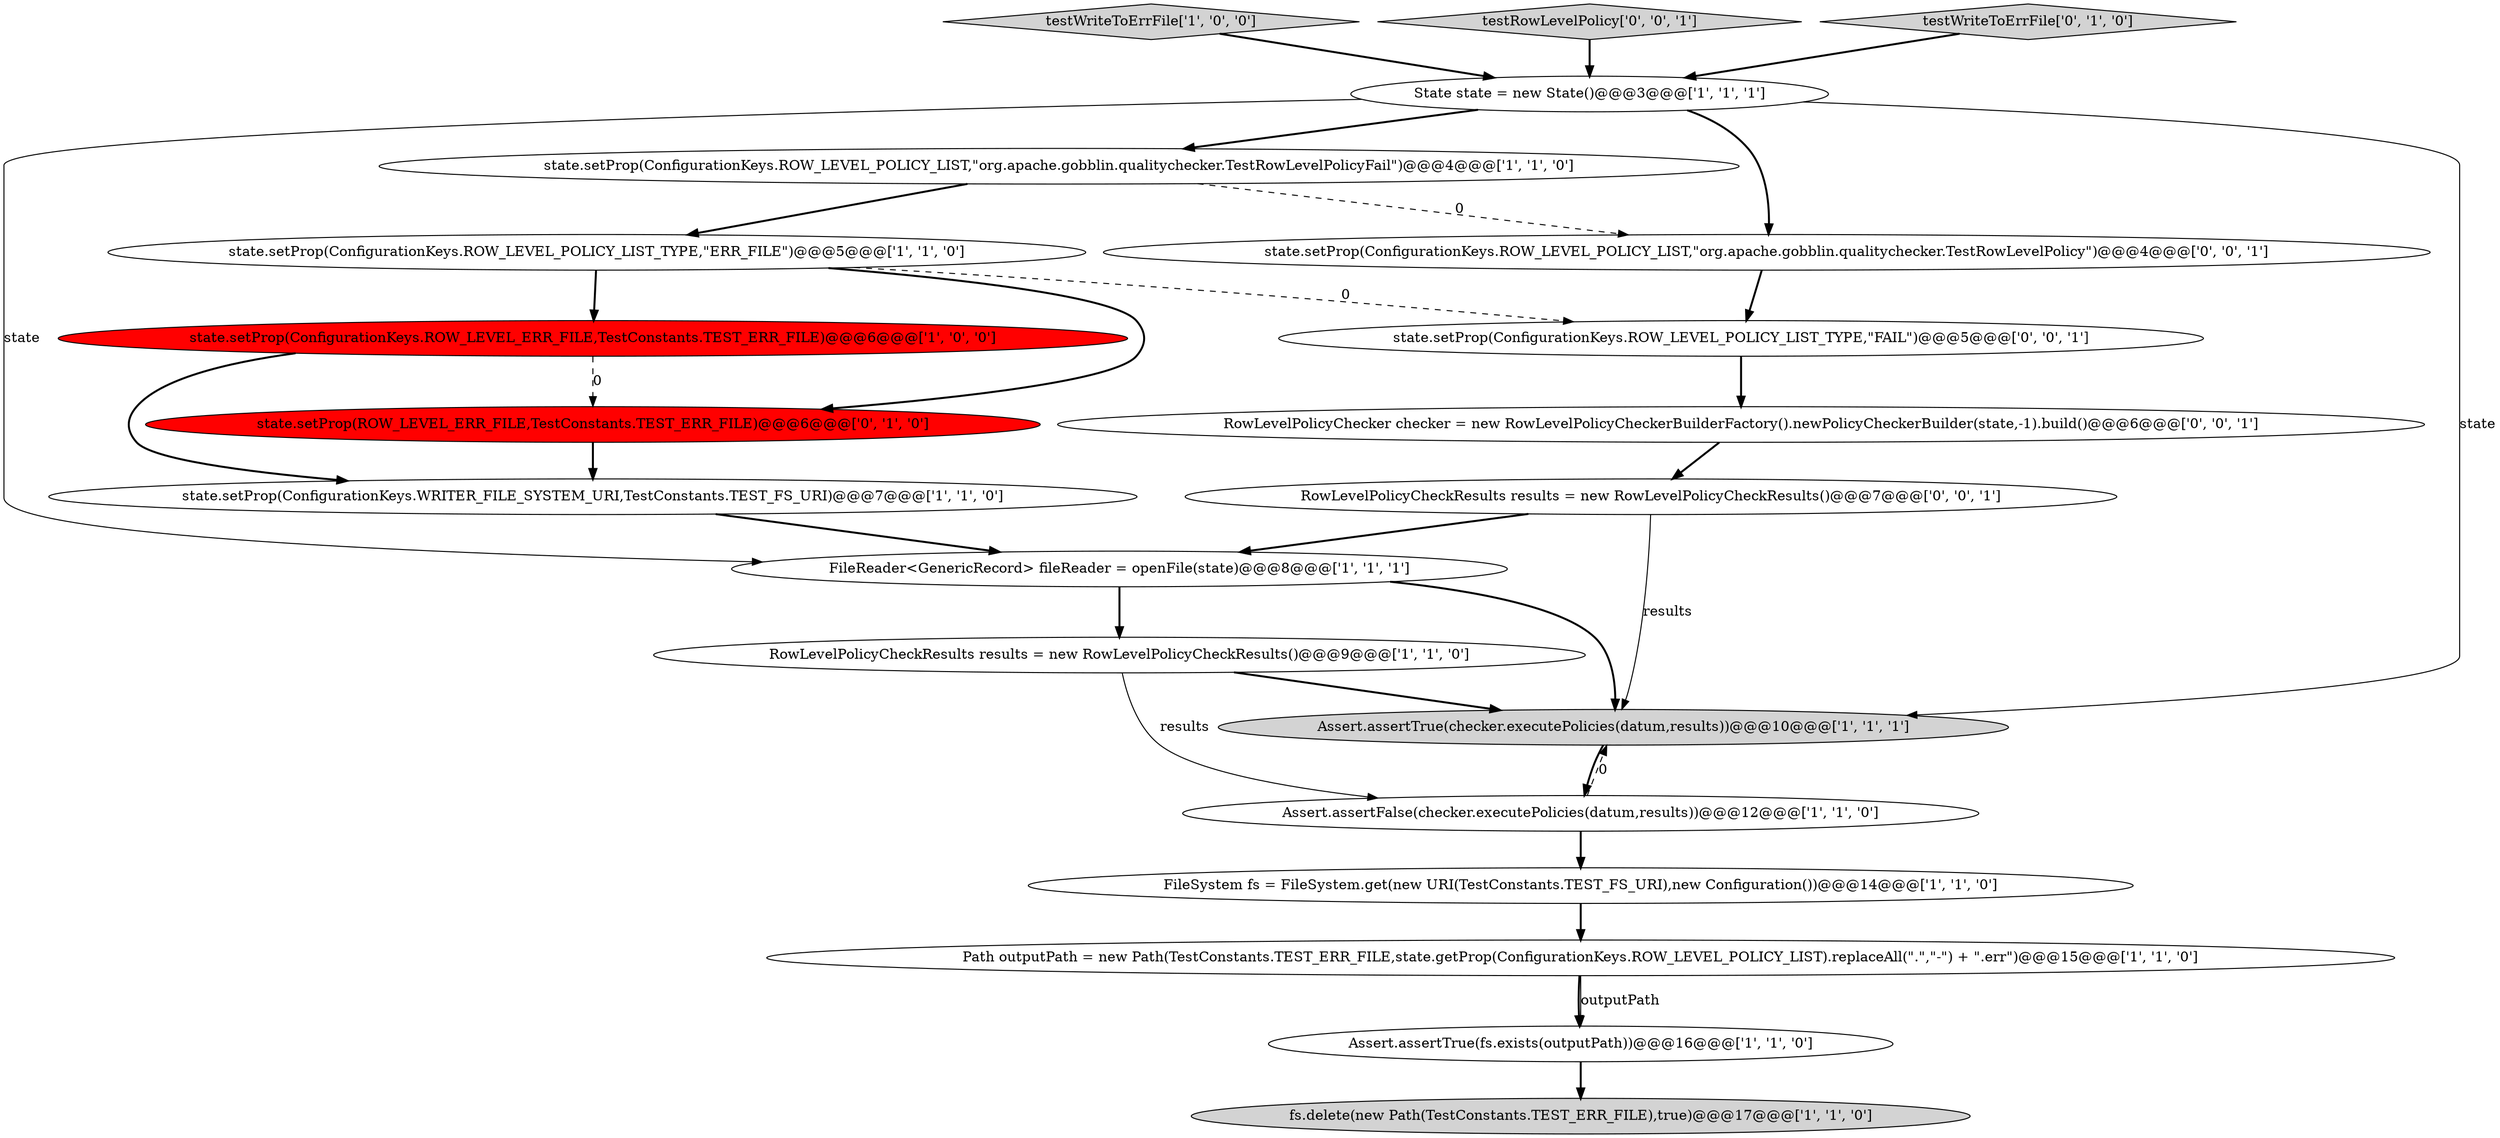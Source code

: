 digraph {
0 [style = filled, label = "state.setProp(ConfigurationKeys.ROW_LEVEL_POLICY_LIST,\"org.apache.gobblin.qualitychecker.TestRowLevelPolicyFail\")@@@4@@@['1', '1', '0']", fillcolor = white, shape = ellipse image = "AAA0AAABBB1BBB"];
12 [style = filled, label = "Assert.assertTrue(fs.exists(outputPath))@@@16@@@['1', '1', '0']", fillcolor = white, shape = ellipse image = "AAA0AAABBB1BBB"];
9 [style = filled, label = "State state = new State()@@@3@@@['1', '1', '1']", fillcolor = white, shape = ellipse image = "AAA0AAABBB1BBB"];
3 [style = filled, label = "testWriteToErrFile['1', '0', '0']", fillcolor = lightgray, shape = diamond image = "AAA0AAABBB1BBB"];
1 [style = filled, label = "state.setProp(ConfigurationKeys.WRITER_FILE_SYSTEM_URI,TestConstants.TEST_FS_URI)@@@7@@@['1', '1', '0']", fillcolor = white, shape = ellipse image = "AAA0AAABBB1BBB"];
11 [style = filled, label = "Assert.assertTrue(checker.executePolicies(datum,results))@@@10@@@['1', '1', '1']", fillcolor = lightgray, shape = ellipse image = "AAA0AAABBB1BBB"];
5 [style = filled, label = "Assert.assertFalse(checker.executePolicies(datum,results))@@@12@@@['1', '1', '0']", fillcolor = white, shape = ellipse image = "AAA0AAABBB1BBB"];
19 [style = filled, label = "RowLevelPolicyCheckResults results = new RowLevelPolicyCheckResults()@@@7@@@['0', '0', '1']", fillcolor = white, shape = ellipse image = "AAA0AAABBB3BBB"];
14 [style = filled, label = "state.setProp(ROW_LEVEL_ERR_FILE,TestConstants.TEST_ERR_FILE)@@@6@@@['0', '1', '0']", fillcolor = red, shape = ellipse image = "AAA1AAABBB2BBB"];
13 [style = filled, label = "fs.delete(new Path(TestConstants.TEST_ERR_FILE),true)@@@17@@@['1', '1', '0']", fillcolor = lightgray, shape = ellipse image = "AAA0AAABBB1BBB"];
8 [style = filled, label = "FileReader<GenericRecord> fileReader = openFile(state)@@@8@@@['1', '1', '1']", fillcolor = white, shape = ellipse image = "AAA0AAABBB1BBB"];
2 [style = filled, label = "state.setProp(ConfigurationKeys.ROW_LEVEL_POLICY_LIST_TYPE,\"ERR_FILE\")@@@5@@@['1', '1', '0']", fillcolor = white, shape = ellipse image = "AAA0AAABBB1BBB"];
16 [style = filled, label = "RowLevelPolicyChecker checker = new RowLevelPolicyCheckerBuilderFactory().newPolicyCheckerBuilder(state,-1).build()@@@6@@@['0', '0', '1']", fillcolor = white, shape = ellipse image = "AAA0AAABBB3BBB"];
6 [style = filled, label = "Path outputPath = new Path(TestConstants.TEST_ERR_FILE,state.getProp(ConfigurationKeys.ROW_LEVEL_POLICY_LIST).replaceAll(\"\.\",\"-\") + \".err\")@@@15@@@['1', '1', '0']", fillcolor = white, shape = ellipse image = "AAA0AAABBB1BBB"];
10 [style = filled, label = "RowLevelPolicyCheckResults results = new RowLevelPolicyCheckResults()@@@9@@@['1', '1', '0']", fillcolor = white, shape = ellipse image = "AAA0AAABBB1BBB"];
20 [style = filled, label = "state.setProp(ConfigurationKeys.ROW_LEVEL_POLICY_LIST,\"org.apache.gobblin.qualitychecker.TestRowLevelPolicy\")@@@4@@@['0', '0', '1']", fillcolor = white, shape = ellipse image = "AAA0AAABBB3BBB"];
4 [style = filled, label = "state.setProp(ConfigurationKeys.ROW_LEVEL_ERR_FILE,TestConstants.TEST_ERR_FILE)@@@6@@@['1', '0', '0']", fillcolor = red, shape = ellipse image = "AAA1AAABBB1BBB"];
17 [style = filled, label = "testRowLevelPolicy['0', '0', '1']", fillcolor = lightgray, shape = diamond image = "AAA0AAABBB3BBB"];
7 [style = filled, label = "FileSystem fs = FileSystem.get(new URI(TestConstants.TEST_FS_URI),new Configuration())@@@14@@@['1', '1', '0']", fillcolor = white, shape = ellipse image = "AAA0AAABBB1BBB"];
18 [style = filled, label = "state.setProp(ConfigurationKeys.ROW_LEVEL_POLICY_LIST_TYPE,\"FAIL\")@@@5@@@['0', '0', '1']", fillcolor = white, shape = ellipse image = "AAA0AAABBB3BBB"];
15 [style = filled, label = "testWriteToErrFile['0', '1', '0']", fillcolor = lightgray, shape = diamond image = "AAA0AAABBB2BBB"];
8->10 [style = bold, label=""];
1->8 [style = bold, label=""];
9->0 [style = bold, label=""];
9->11 [style = solid, label="state"];
17->9 [style = bold, label=""];
0->2 [style = bold, label=""];
10->5 [style = solid, label="results"];
9->20 [style = bold, label=""];
16->19 [style = bold, label=""];
0->20 [style = dashed, label="0"];
2->4 [style = bold, label=""];
19->8 [style = bold, label=""];
14->1 [style = bold, label=""];
3->9 [style = bold, label=""];
20->18 [style = bold, label=""];
12->13 [style = bold, label=""];
11->5 [style = bold, label=""];
5->11 [style = dashed, label="0"];
15->9 [style = bold, label=""];
2->14 [style = bold, label=""];
7->6 [style = bold, label=""];
2->18 [style = dashed, label="0"];
5->7 [style = bold, label=""];
19->11 [style = solid, label="results"];
4->14 [style = dashed, label="0"];
4->1 [style = bold, label=""];
9->8 [style = solid, label="state"];
8->11 [style = bold, label=""];
6->12 [style = bold, label=""];
6->12 [style = solid, label="outputPath"];
10->11 [style = bold, label=""];
18->16 [style = bold, label=""];
}
